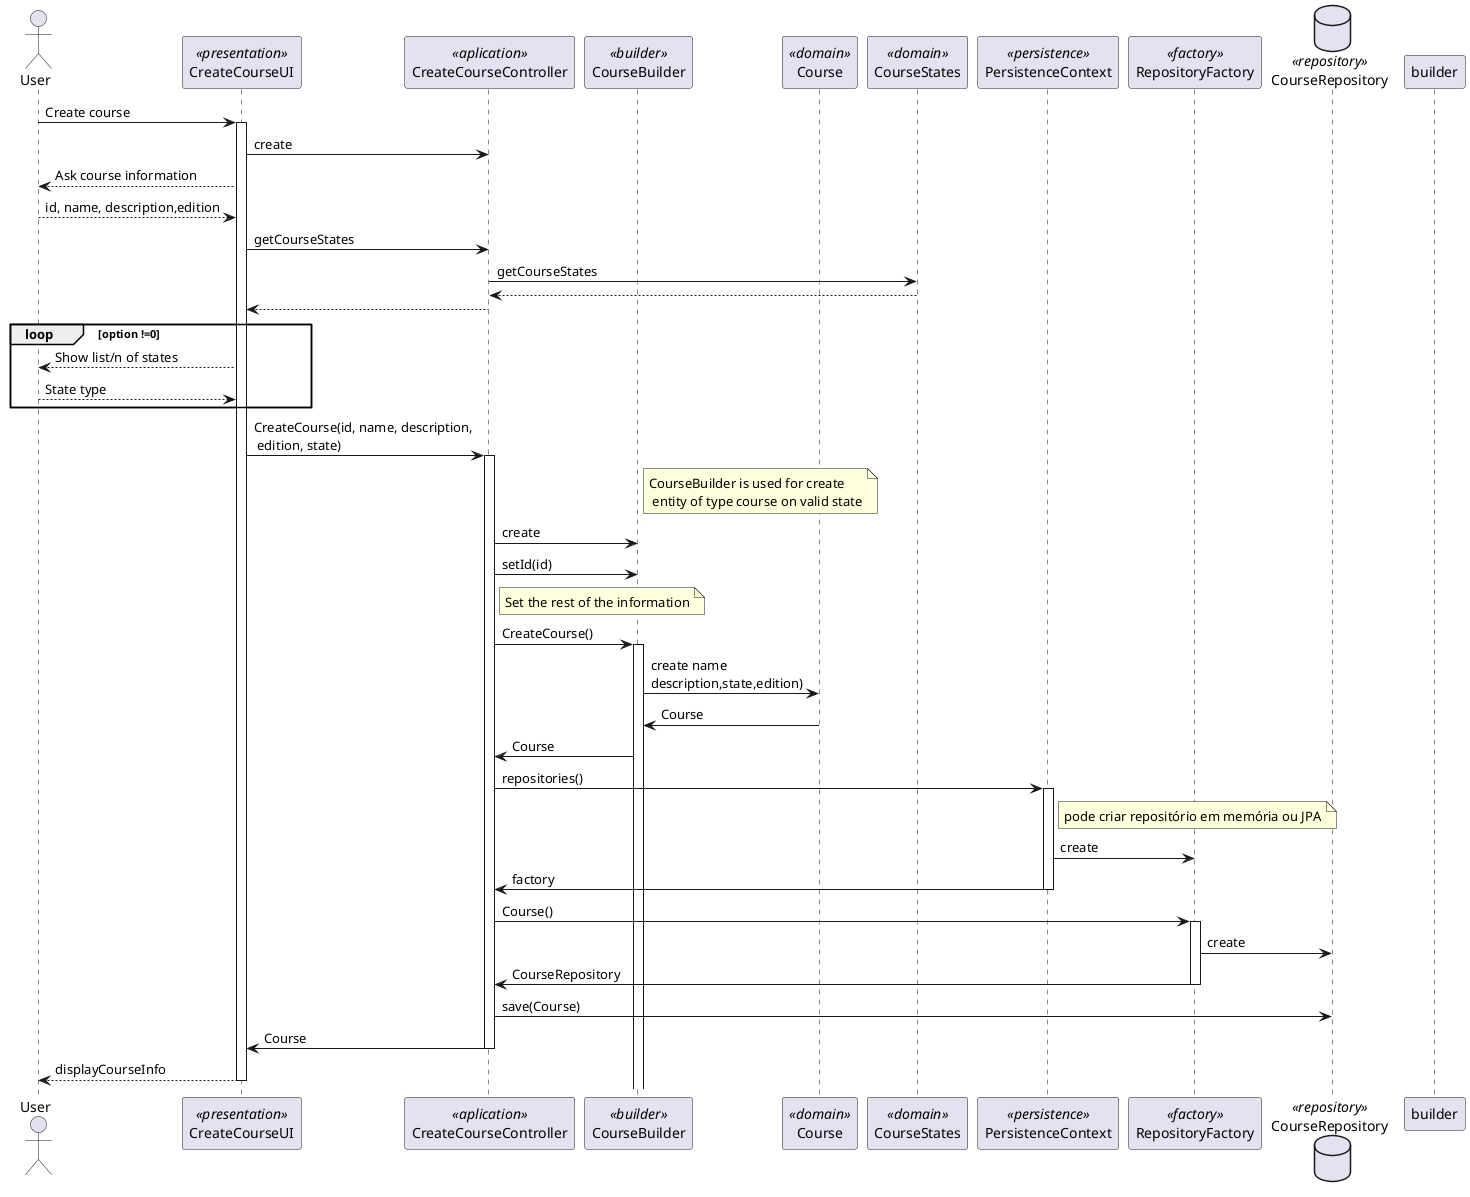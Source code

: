 @startuml
actor User as Actor
participant CreateCourseUI as UI <<presentation>>
participant CreateCourseController as Controller <<aplication>>
participant CourseBuilder as Builder <<builder>>
participant Course as Domain <<domain>>
participant CourseStates as DomainState <<domain>>
participant PersistenceContext as Persistence <<persistence>>
participant RepositoryFactory as Factory <<factory>>
database CourseRepository as Repository <<repository>>

Actor -> UI: Create course
activate UI
    UI -> Controller: create
    UI --> Actor: Ask course information
    Actor --> UI: id, name, description,edition

    UI -> Controller: getCourseStates
    Controller -> DomainState: getCourseStates
    DomainState--> Controller
    Controller--> UI
    loop option !=0
        UI --> Actor: Show list/n of states
        Actor --> UI: State type
    end

    UI -> Controller: CreateCourse(id, name, description,\n edition, state)
    activate Controller
        note right of Builder:CourseBuilder is used for create \n entity of type course on valid state
        Controller -> Builder: create
        Controller -> Builder: setId(id)

        note right of Controller: Set the rest of the information
        Controller -> Builder: CreateCourse()
        activate Builder
            Builder -> Domain: create name\ndescription,state,edition)
            Domain -> Builder: Course
            Builder -> Controller: Course
        deactivate builder

        Controller -> Persistence: repositories()
        activate Persistence
            note right of Persistence: pode criar repositório em memória ou JPA
            Persistence -> Factory: create
            Persistence -> Controller: factory
        deactivate Persistence

        Controller -> Factory: Course()
        activate Factory
            Factory -> Repository: create
            Factory -> Controller: CourseRepository
        deactivate Factory

        Controller->Repository:save(Course)
        Controller->UI: Course
    deactivate Controller

    UI-->Actor: displayCourseInfo
deactivate UI
@enduml